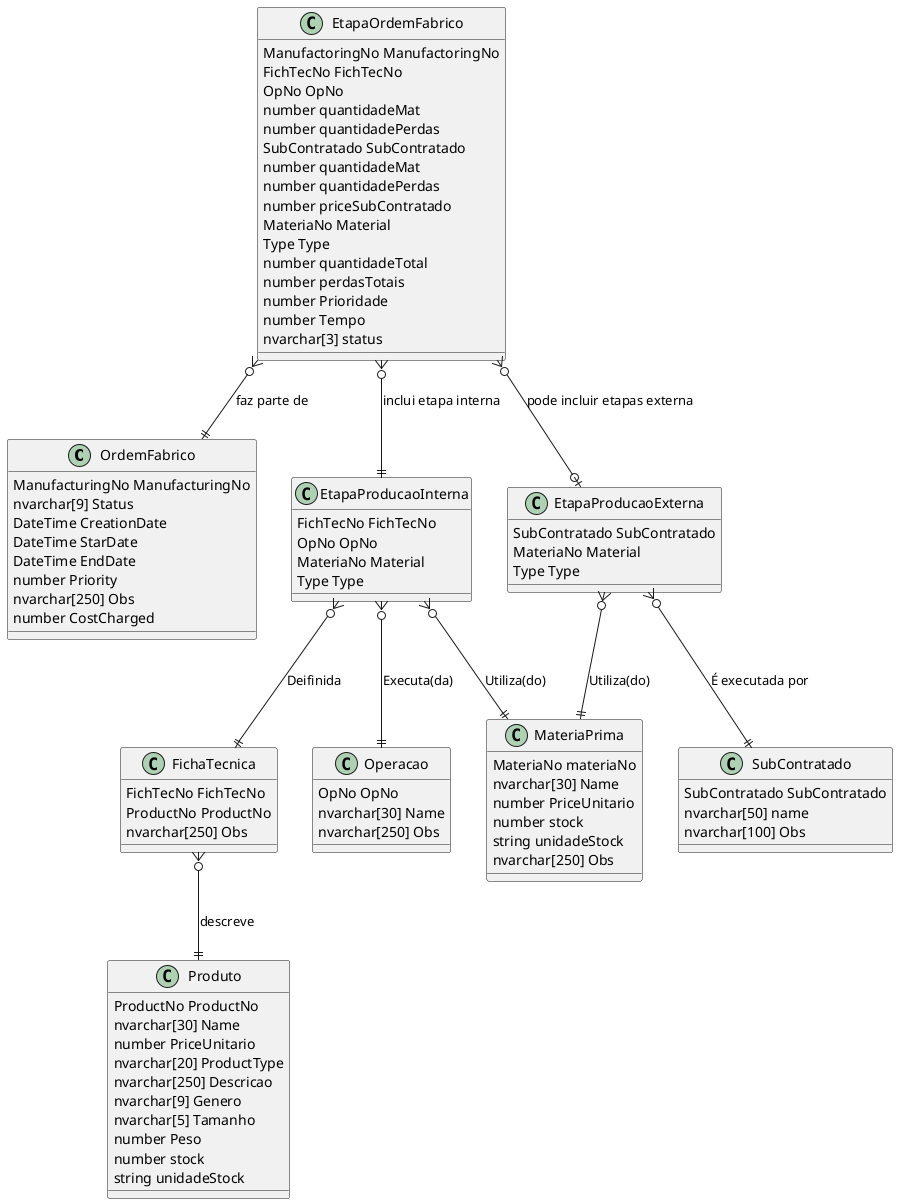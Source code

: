 @startuml teste 


class OrdemFabrico {
    ManufacturingNo ManufacturingNo
    nvarchar[9] Status 
    DateTime CreationDate
    DateTime StarDate
    DateTime EndDate
    number Priority
    nvarchar[250] Obs
    number CostCharged
}

class MateriaPrima {
    MateriaNo materiaNo
    nvarchar[30] Name
    number PriceUnitario
    number stock 
    string unidadeStock
    nvarchar[250] Obs
}

class Operacao {
    OpNo OpNo 
    nvarchar[30] Name 
    nvarchar[250] Obs
}

class SubContratado {
    SubContratado SubContratado
    nvarchar[50] name
    nvarchar[100] Obs
}

class FichaTecnica {
    FichTecNo FichTecNo
    ProductNo ProductNo   
    nvarchar[250] Obs
}

class Produto {
    ProductNo ProductNo
    nvarchar[30] Name 
    number PriceUnitario 
    nvarchar[20] ProductType
    nvarchar[250] Descricao
    nvarchar[9] Genero
    nvarchar[5] Tamanho
    number Peso
    number stock 
    string unidadeStock
}


class EtapaProducaoInterna {
    FichTecNo FichTecNo
    OpNo OpNo
    MateriaNo Material
    Type Type
}

/'
A quantidade seria a quantidade enviada nos materias de entrda ou 
a enviada nos materiais de Saida
'/
class EtapaProducaoExterna {
    SubContratado SubContratado
    MateriaNo Material 
    Type Type
}

/'
Verficiar se o MAterial e sempre um Material Final
'/
class EtapaOrdemFabrico {
    ManufactoringNo ManufactoringNo
    FichTecNo FichTecNo
    OpNo OpNo
    number quantidadeMat
    number quantidadePerdas
    SubContratado SubContratado
    number quantidadeMat
    number quantidadePerdas
    number priceSubContratado
    MateriaNo Material 
    Type Type
    number quantidadeTotal
    number perdasTotais
    number Prioridade
    number Tempo
    nvarchar[3] status
}

/'
Etapa Producao Interna
'/
EtapaProducaoInterna }o--|| FichaTecnica: Deifinida
EtapaProducaoInterna }o--|| MateriaPrima: Utiliza(do)
EtapaProducaoInterna }o--|| Operacao: Executa(da)

/'
Etapa de Produção Externa
'/
EtapaProducaoExterna }o--|| SubContratado: É executada por
EtapaProducaoExterna }o--|| MateriaPrima: Utiliza(do)

/'
Etapas da Ordem de Fabrico
'/
EtapaOrdemFabrico }o--|| OrdemFabrico: faz parte de
EtapaOrdemFabrico }o--|| EtapaProducaoInterna: inclui etapa interna
EtapaOrdemFabrico }o--o| EtapaProducaoExterna: pode incluir etapas externa

FichaTecnica }o--|| Produto: descreve
@end